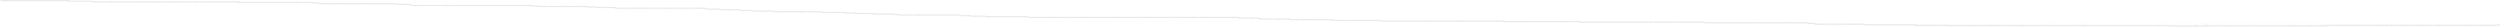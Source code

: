 digraph
{
  vcsn_context = "lat<letterset<char_letters(abc)>, letterset<char_letters(abc)>>, b"
  rankdir = LR
  edge [arrowhead = vee, arrowsize = .6]
  {
    node [shape = point, width = 0]
    I0
    I1
    I2
    I3
    I4
    I5
    I6
    I7
    I8
    I9
    I10
    I11
    I12
    I13
    I14
    I15
    I16
    I17
    I18
    I19
    I20
    I21
    I22
    I23
    I24
    I25
    I26
    I27
    I28
    I29
    F35
    F91
    F139
    F156
    F204
    F212
    F230
    F235
    F240
    F257
    F292
    F308
    F332
    F563
    F580
    F635
    F677
    F689
    F708
    F734
    F795
    F815
    F822
  }
  {
    node [shape = circle, style = rounded, width = 0.5]
    0
    1
    2
    3
    4
    5
    6
    7
    8
    9
    10
    11
    12
    13
    14
    15
    16
    17
    18
    19
    20
    21
    22
    23
    24
    25
    26
    27
    28
    29
    30
    31
    32
    33
    34
    35
    36
    37
    38
    39
    40
    41
    42
    43
    44
    45
    46
    47
    48
    49
    50
    51
    52
    53
    54
    55
    56
    57
    58
    59
    60
    61
    62
    63
    64
    65
    66
    67
    68
    69
    70
    71
    72
    73
    74
    75
    76
    77
    78
    79
    80
    81
    82
    83
    84
    85
    86
    87
    88
    89
    90
    91
    92
    93
    94
    95
    96
    97
    98
    99
    100
    101
    102
    103
    104
    105
    106
    107
    108
    109
    110
    111
    112
    113
    114
    115
    116
    117
    118
    119
    120
    121
    122
    123
    124
    125
    126
    127
    128
    129
    130
    131
    132
    133
    134
    135
    136
    137
    138
    139
    140
    141
    142
    143
    144
    145
    146
    147
    148
    149
    150
    151
    152
    153
    154
    155
    156
    157
    158
    159
    160
    161
    162
    163
    164
    165
    166
    167
    168
    169
    170
    171
    172
    173
    174
    175
    176
    177
    178
    179
    180
    181
    182
    183
    184
    185
    186
    187
    188
    189
    190
    191
    192
    193
    194
    195
    196
    197
    198
    199
    200
    201
    202
    203
    204
    205
    206
    207
    208
    209
    210
    211
    212
    213
    214
    215
    216
    217
    218
    219
    220
    221
    222
    223
    224
    225
    226
    227
    228
    229
    230
    231
    232
    233
    234
    235
    236
    237
    238
    239
    240
    241
    242
    243
    244
    245
    246
    247
    248
    249
    250
    251
    252
    253
    254
    255
    256
    257
    258
    259
    260
    261
    262
    263
    264
    265
    266
    267
    268
    269
    270
    271
    272
    273
    274
    275
    276
    277
    278
    279
    280
    281
    282
    283
    284
    285
    286
    287
    288
    289
    290
    291
    292
    293
    294
    295
    296
    297
    298
    299
    300
    301
    302
    303
    304
    305
    306
    307
    308
    309
    310
    311
    312
    313
    314
    315
    316
    317
    318
    319
    320
    321
    322
    323
    324
    325
    326
    327
    328
    329
    330
    331
    332
    333
    334
    335
    336
    337
    338
    339
    340
    341
    342
    343
    344
    345
    346
    347
    348
    349
    350
    351
    352
    353
    354
    355
    356
    357
    358
    359
    360
    361
    362
    363
    364
    365
    366
    367
    368
    369
    370
    371
    372
    373
    374
    375
    376
    377
    378
    379
    380
    381
    382
    383
    384
    385
    386
    387
    388
    389
    390
    391
    392
    393
    394
    395
    396
    397
    398
    399
    400
    401
    402
    403
    404
    405
    406
    407
    408
    409
    410
    411
    412
    413
    414
    415
    416
    417
    418
    419
    420
    421
    422
    423
    424
    425
    426
    427
    428
    429
    430
    431
    432
    433
    434
    435
    436
    437
    438
    439
    440
    441
    442
    443
    444
    445
    446
    447
    448
    449
    450
    451
    452
    453
    454
    455
    456
    457
    458
    459
    460
    461
    462
    463
    464
    465
    466
    467
    468
    469
    470
    471
    472
    473
    474
    475
    476
    477
    478
    479
    480
    481
    482
    483
    484
    485
    486
    487
    488
    489
    490
    491
    492
    493
    494
    495
    496
    497
    498
    499
    500
    501
    502
    503
    504
    505
    506
    507
    508
    509
    510
    511
    512
    513
    514
    515
    516
    517
    518
    519
    520
    521
    522
    523
    524
    525
    526
    527
    528
    529
    530
    531
    532
    533
    534
    535
    536
    537
    538
    539
    540
    541
    542
    543
    544
    545
    546
    547
    548
    549
    550
    551
    552
    553
    554
    555
    556
    557
    558
    559
    560
    561
    562
    563
    564
    565
    566
    567
    568
    569
    570
    571
    572
    573
    574
    575
    576
    577
    578
    579
    580
    581
    582
    583
    584
    585
    586
    587
    588
    589
    590
    591
    592
    593
    594
    595
    596
    597
    598
    599
    600
    601
    602
    603
    604
    605
    606
    607
    608
    609
    610
    611
    612
    613
    614
    615
    616
    617
    618
    619
    620
    621
    622
    623
    624
    625
    626
    627
    628
    629
    630
    631
    632
    633
    634
    635
    636
    637
    638
    639
    640
    641
    642
    643
    644
    645
    646
    647
    648
    649
    650
    651
    652
    653
    654
    655
    656
    657
    658
    659
    660
    661
    662
    663
    664
    665
    666
    667
    668
    669
    670
    671
    672
    673
    674
    675
    676
    677
    678
    679
    680
    681
    682
    683
    684
    685
    686
    687
    688
    689
    690
    691
    692
    693
    694
    695
    696
    697
    698
    699
    700
    701
    702
    703
    704
    705
    706
    707
    708
    709
    710
    711
    712
    713
    714
    715
    716
    717
    718
    719
    720
    721
    722
    723
    724
    725
    726
    727
    728
    729
    730
    731
    732
    733
    734
    735
    736
    737
    738
    739
    740
    741
    742
    743
    744
    745
    746
    747
    748
    749
    750
    751
    752
    753
    754
    755
    756
    757
    758
    759
    760
    761
    762
    763
    764
    765
    766
    767
    768
    769
    770
    771
    772
    773
    774
    775
    776
    777
    778
    779
    780
    781
    782
    783
    784
    785
    786
    787
    788
    789
    790
    791
    792
    793
    794
    795
    796
    797
    798
    799
    800
    801
    802
    803
    804
    805
    806
    807
    808
    809
    810
    811
    812
    813
    814
    815
    816
    817
    818
    819
    820
    821
    822
    823
    824
    825
    826
    827
    828
    829
    830
    831
    832
    833
    834
    835
    836
    837
    838
    839
    840
    841
    842
    843
    844
    845
    846
    847
    848
    849
    850
    851
    852
    853
    854
    855
    856
    857
    858
    859
    860
    861
    862
    863
    864
    865
    866
    867
    868
    869
    870
    871
    872
    873
    874
    875
    876
    877
    878
    879
    880
    881
    882
    883
    884
    885
    886
    887
    888
    889
    890
    891
    892
    893
    894
    895
    896
    897
    898
    899
    900
    901
    902
    903
    904
    905
    906
    907
    908
    909
    910
    911
    912
    913
    914
    915
    916
    917
    918
    919
    920
    921
    922
    923
    924
    925
    926
    927
    928
    929
    930
    931
    932
    933
    934
    935
    936
    937
    938
    939
    940
    941
    942
    943
    944
    945
    946
    947
    948
    949
    950
    951
    952
    953
    954
    955
    956
    957
    958
    959
    960
    961
    962
    963
    964
    965
    966
    967
    968
    969
    970
    971
    972
    973
    974
    975
    976
    977
    978
    979
    980
    981
    982
    983
    984
    985
    986
    987
    988
    989
    990
    991
    992
    993
    994
    995
    996
    997
    998
    999
  }
  I0 -> 0
  I1 -> 1
  I2 -> 2
  I3 -> 3
  I4 -> 4
  I5 -> 5
  I6 -> 6
  I7 -> 7
  I8 -> 8
  I9 -> 9
  I10 -> 10
  I11 -> 11
  I12 -> 12
  I13 -> 13
  I14 -> 14
  I15 -> 15
  I16 -> 16
  I17 -> 17
  I18 -> 18
  I19 -> 19
  I20 -> 20
  I21 -> 21
  I22 -> 22
  I23 -> 23
  I24 -> 24
  I25 -> 25
  I26 -> 26
  I27 -> 27
  I28 -> 28
  I29 -> 29
  0 -> 587 [label = "b|c"]
  1 -> 237 [label = "a|a"]
  2 -> 312 [label = "c|c"]
  3 -> 315 [label = "a|c"]
  4 -> 91 [label = "a|b"]
  5 -> 999 [label = "c|b"]
  6 -> 688 [label = "a|b"]
  7 -> 896 [label = "c|c"]
  8 -> 132 [label = "c|a"]
  9 -> 475 [label = "b|b"]
  10 -> 468 [label = "b|b"]
  11 -> 568 [label = "c|a"]
  12 -> 438 [label = "a|a"]
  13 -> 805 [label = "b|a"]
  14 -> 797 [label = "a|c"]
  15 -> 10 [label = "a|b"]
  16 -> 493 [label = "a|c"]
  17 -> 58 [label = "c|b"]
  18 -> 177 [label = "c|c"]
  19 -> 756 [label = "c|c"]
  20 -> 263 [label = "b|b"]
  21 -> 241 [label = "a|c"]
  22 -> 891 [label = "c|c"]
  23 -> 766 [label = "b|c"]
  24 -> 930 [label = "c|c"]
  25 -> 268 [label = "b|b"]
  26 -> 772 [label = "c|c"]
  27 -> 871 [label = "b|b"]
  28 -> 162 [label = "c|c"]
  29 -> 337 [label = "a|b"]
  30 -> 321 [label = "a|b"]
  31 -> 41 [label = "a|a"]
  32 -> 387 [label = "b|a"]
  33 -> 961 [label = "c|b"]
  34 -> 848 [label = "c|c"]
  35 -> F35
  35 -> 90 [label = "a|c"]
  36 -> 654 [label = "a|b"]
  37 -> 649 [label = "b|a"]
  38 -> 421 [label = "c|c"]
  39 -> 570 [label = "a|a"]
  40 -> 920 [label = "b|c"]
  41 -> 25 [label = "a|a"]
  42 -> 343 [label = "b|c"]
  43 -> 517 [label = "a|c"]
  44 -> 247 [label = "b|b"]
  45 -> 758 [label = "b|b"]
  46 -> 391 [label = "a|a"]
  47 -> 883 [label = "a|c"]
  48 -> 244 [label = "a|b"]
  49 -> 314 [label = "b|b"]
  50 -> 499 [label = "a|a"]
  51 -> 428 [label = "a|a"]
  52 -> 168 [label = "b|b"]
  53 -> 857 [label = "a|b"]
  54 -> 53 [label = "c|a"]
  55 -> 626 [label = "b|b"]
  56 -> 618 [label = "b|a"]
  57 -> 678 [label = "b|c"]
  58 -> 882 [label = "a|b"]
  59 -> 630 [label = "b|c"]
  60 -> 808 [label = "b|b"]
  61 -> 415 [label = "c|c"]
  62 -> 395 [label = "b|a"]
  63 -> 621 [label = "c|a"]
  64 -> 356 [label = "a|b"]
  65 -> 894 [label = "a|c"]
  66 -> 93 [label = "b|a"]
  67 -> 720 [label = "c|a"]
  68 -> 120 [label = "a|b"]
  69 -> 588 [label = "c|c"]
  70 -> 15 [label = "a|a"]
  71 -> 167 [label = "c|a"]
  72 -> 662 [label = "c|c"]
  73 -> 271 [label = "a|b"]
  74 -> 157 [label = "a|a"]
  75 -> 452 [label = "a|c"]
  76 -> 294 [label = "c|a"]
  77 -> 333 [label = "c|c"]
  78 -> 412 [label = "b|c"]
  79 -> 125 [label = "b|a"]
  80 -> 306 [label = "b|b"]
  81 -> 535 [label = "c|b"]
  82 -> 183 [label = "c|b"]
  83 -> 575 [label = "c|a"]
  84 -> 918 [label = "a|a"]
  85 -> 375 [label = "a|b"]
  86 -> 561 [label = "b|b"]
  87 -> 296 [label = "a|a"]
  88 -> 704 [label = "c|b"]
  89 -> 596 [label = "b|b"]
  90 -> 86 [label = "a|c"]
  91 -> F91
  91 -> 171 [label = "c|c"]
  92 -> 583 [label = "b|a"]
  93 -> 737 [label = "a|a"]
  94 -> 292 [label = "b|b"]
  95 -> 471 [label = "c|b"]
  96 -> 522 [label = "b|b"]
  97 -> 914 [label = "a|b"]
  98 -> 628 [label = "c|b"]
  99 -> 595 [label = "a|c"]
  100 -> 220 [label = "b|c"]
  101 -> 602 [label = "b|b"]
  102 -> 322 [label = "c|c"]
  103 -> 598 [label = "a|a"]
  104 -> 676 [label = "a|a"]
  105 -> 76 [label = "b|c"]
  106 -> 807 [label = "b|a"]
  107 -> 924 [label = "b|b"]
  108 -> 45 [label = "a|a"]
  109 -> 106 [label = "b|a"]
  110 -> 9 [label = "a|a"]
  111 -> 898 [label = "c|a"]
  112 -> 498 [label = "c|b"]
  113 -> 526 [label = "a|b"]
  114 -> 505 [label = "c|a"]
  115 -> 385 [label = "c|b"]
  116 -> 683 [label = "b|b"]
  117 -> 970 [label = "a|c"]
  118 -> 30 [label = "c|a"]
  119 -> 718 [label = "b|b"]
  120 -> 929 [label = "b|c"]
  121 -> 734 [label = "b|b"]
  122 -> 536 [label = "a|c"]
  123 -> 828 [label = "c|c"]
  124 -> 54 [label = "b|c"]
  125 -> 381 [label = "c|b"]
  126 -> 876 [label = "c|c"]
  127 -> 275 [label = "a|c"]
  128 -> 729 [label = "c|b"]
  129 -> 286 [label = "c|b"]
  130 -> 398 [label = "b|b"]
  131 -> 108 [label = "c|b"]
  132 -> 666 [label = "b|c"]
  133 -> 429 [label = "b|b"]
  134 -> 14 [label = "a|b"]
  135 -> 131 [label = "b|c"]
  136 -> 540 [label = "b|b"]
  137 -> 445 [label = "c|a"]
  138 -> 51 [label = "b|b"]
  139 -> F139
  139 -> 893 [label = "a|a"]
  140 -> 939 [label = "b|b"]
  141 -> 974 [label = "c|b"]
  142 -> 68 [label = "b|a"]
  143 -> 907 [label = "c|c"]
  144 -> 732 [label = "c|c"]
  145 -> 627 [label = "a|a"]
  146 -> 308 [label = "b|a"]
  147 -> 426 [label = "c|c"]
  148 -> 664 [label = "c|b"]
  149 -> 97 [label = "b|b"]
  150 -> 708 [label = "a|a"]
  151 -> 890 [label = "b|c"]
  152 -> 739 [label = "a|a"]
  153 -> 273 [label = "c|a"]
  154 -> 203 [label = "a|a"]
  155 -> 950 [label = "a|a"]
  156 -> F156
  156 -> 85 [label = "a|b"]
  157 -> 989 [label = "c|c"]
  158 -> 354 [label = "b|a"]
  159 -> 886 [label = "a|c"]
  160 -> 938 [label = "a|c"]
  161 -> 7 [label = "a|a"]
  162 -> 225 [label = "b|b"]
  163 -> 219 [label = "a|b"]
  164 -> 937 [label = "b|a"]
  165 -> 875 [label = "b|a"]
  166 -> 341 [label = "b|a"]
  167 -> 301 [label = "c|b"]
  168 -> 297 [label = "b|c"]
  169 -> 660 [label = "b|a"]
  170 -> 82 [label = "a|c"]
  171 -> 614 [label = "b|c"]
  172 -> 942 [label = "b|c"]
  173 -> 747 [label = "b|a"]
  174 -> 136 [label = "c|b"]
  175 -> 81 [label = "b|c"]
  176 -> 771 [label = "a|b"]
  177 -> 255 [label = "b|c"]
  178 -> 211 [label = "b|b"]
  179 -> 218 [label = "a|c"]
  180 -> 987 [label = "a|c"]
  181 -> 877 [label = "a|c"]
  182 -> 926 [label = "c|c"]
  183 -> 417 [label = "b|a"]
  184 -> 671 [label = "a|b"]
  185 -> 814 [label = "c|c"]
  186 -> 209 [label = "c|b"]
  187 -> 320 [label = "c|a"]
  188 -> 767 [label = "b|a"]
  189 -> 960 [label = "c|c"]
  190 -> 16 [label = "a|b"]
  191 -> 741 [label = "b|b"]
  192 -> 407 [label = "b|c"]
  193 -> 334 [label = "b|a"]
  194 -> 719 [label = "b|b"]
  195 -> 288 [label = "a|a"]
  196 -> 21 [label = "a|c"]
  197 -> 49 [label = "b|c"]
  198 -> 259 [label = "b|b"]
  199 -> 557 [label = "c|a"]
  200 -> 204 [label = "a|b"]
  201 -> 289 [label = "a|a"]
  202 -> 727 [label = "b|c"]
  203 -> 22 [label = "b|c"]
  204 -> F204
  204 -> 158 [label = "c|b"]
  205 -> 943 [label = "c|a"]
  206 -> 277 [label = "c|b"]
  207 -> 635 [label = "a|c"]
  208 -> 446 [label = "b|b"]
  209 -> 822 [label = "b|a"]
  210 -> 435 [label = "a|a"]
  211 -> 769 [label = "a|b"]
  212 -> F212
  212 -> 400 [label = "a|c"]
  213 -> 560 [label = "c|a"]
  214 -> 593 [label = "a|b"]
  215 -> 945 [label = "b|a"]
  216 -> 256 [label = "a|b"]
  217 -> 264 [label = "c|a"]
  218 -> 346 [label = "a|a"]
  219 -> 868 [label = "c|c"]
  220 -> 260 [label = "a|a"]
  221 -> 878 [label = "a|c"]
  222 -> 126 [label = "c|c"]
  223 -> 40 [label = "a|b"]
  224 -> 511 [label = "b|c"]
  225 -> 852 [label = "b|c"]
  226 -> 148 [label = "c|c"]
  227 -> 442 [label = "b|b"]
  228 -> 5 [label = "c|c"]
  229 -> 509 [label = "c|a"]
  230 -> F230
  230 -> 3 [label = "b|b"]
  231 -> 84 [label = "c|a"]
  232 -> 230 [label = "a|b"]
  233 -> 901 [label = "c|a"]
  234 -> 102 [label = "a|c"]
  235 -> F235
  235 -> 571 [label = "b|b"]
  236 -> 494 [label = "c|c"]
  237 -> 242 [label = "b|c"]
  238 -> 679 [label = "c|c"]
  239 -> 885 [label = "b|c"]
  240 -> F240
  240 -> 489 [label = "c|a"]
  241 -> 60 [label = "a|b"]
  242 -> 997 [label = "c|a"]
  243 -> 728 [label = "b|a"]
  244 -> 332 [label = "c|c"]
  245 -> 869 [label = "c|c"]
  246 -> 726 [label = "c|b"]
  247 -> 959 [label = "c|b"]
  248 -> 189 [label = "c|c"]
  249 -> 501 [label = "b|c"]
  250 -> 328 [label = "b|a"]
  251 -> 858 [label = "c|b"]
  252 -> 344 [label = "c|b"]
  253 -> 456 [label = "b|b"]
  254 -> 796 [label = "c|c"]
  255 -> 432 [label = "c|c"]
  256 -> 887 [label = "a|b"]
  257 -> F257
  257 -> 326 [label = "b|b"]
  258 -> 300 [label = "b|a"]
  259 -> 616 [label = "c|b"]
  260 -> 327 [label = "b|a"]
  261 -> 119 [label = "b|a"]
  262 -> 693 [label = "a|c"]
  263 -> 482 [label = "a|c"]
  264 -> 668 [label = "a|b"]
  265 -> 284 [label = "a|b"]
  266 -> 738 [label = "c|a"]
  267 -> 472 [label = "b|b"]
  268 -> 993 [label = "c|a"]
  269 -> 703 [label = "a|b"]
  270 -> 956 [label = "b|a"]
  271 -> 985 [label = "c|a"]
  272 -> 283 [label = "a|b"]
  273 -> 149 [label = "a|a"]
  274 -> 42 [label = "a|c"]
  275 -> 233 [label = "c|a"]
  276 -> 487 [label = "c|c"]
  277 -> 72 [label = "b|c"]
  278 -> 240 [label = "c|c"]
  279 -> 207 [label = "a|a"]
  280 -> 65 [label = "b|a"]
  281 -> 357 [label = "b|b"]
  282 -> 464 [label = "a|a"]
  283 -> 682 [label = "c|a"]
  284 -> 842 [label = "c|c"]
  285 -> 735 [label = "c|a"]
  286 -> 783 [label = "b|a"]
  287 -> 958 [label = "a|a"]
  288 -> 692 [label = "a|c"]
  289 -> 374 [label = "a|c"]
  290 -> 749 [label = "a|b"]
  291 -> 862 [label = "a|a"]
  292 -> F292
  292 -> 419 [label = "a|b"]
  293 -> 23 [label = "a|b"]
  294 -> 617 [label = "a|b"]
  295 -> 311 [label = "b|c"]
  296 -> 484 [label = "b|a"]
  297 -> 669 [label = "c|a"]
  298 -> 953 [label = "a|c"]
  299 -> 815 [label = "b|c"]
  300 -> 161 [label = "c|a"]
  301 -> 418 [label = "c|a"]
  302 -> 363 [label = "a|a"]
  303 -> 518 [label = "a|c"]
  304 -> 823 [label = "b|a"]
  305 -> 455 [label = "a|c"]
  306 -> 831 [label = "c|a"]
  307 -> 169 [label = "b|a"]
  308 -> F308
  308 -> 512 [label = "b|c"]
  309 -> 955 [label = "c|a"]
  310 -> 750 [label = "c|b"]
  311 -> 378 [label = "a|b"]
  312 -> 285 [label = "c|a"]
  313 -> 461 [label = "a|a"]
  314 -> 191 [label = "b|c"]
  315 -> 182 [label = "b|a"]
  316 -> 615 [label = "b|a"]
  317 -> 952 [label = "c|b"]
  318 -> 105 [label = "b|a"]
  319 -> 66 [label = "b|c"]
  320 -> 538 [label = "c|c"]
  321 -> 743 [label = "b|c"]
  322 -> 988 [label = "b|b"]
  323 -> 581 [label = "c|a"]
  324 -> 837 [label = "b|b"]
  325 -> 966 [label = "c|b"]
  326 -> 865 [label = "b|a"]
  327 -> 809 [label = "c|a"]
  328 -> 508 [label = "b|b"]
  329 -> 479 [label = "c|c"]
  330 -> 392 [label = "a|b"]
  331 -> 603 [label = "c|a"]
  332 -> F332
  332 -> 510 [label = "b|c"]
  333 -> 48 [label = "a|a"]
  334 -> 179 [label = "b|a"]
  335 -> 779 [label = "a|c"]
  336 -> 879 [label = "b|c"]
  337 -> 450 [label = "b|b"]
  338 -> 753 [label = "b|b"]
  339 -> 904 [label = "c|c"]
  340 -> 121 [label = "a|b"]
  341 -> 663 [label = "a|a"]
  342 -> 553 [label = "a|a"]
  343 -> 348 [label = "a|b"]
  344 -> 36 [label = "c|a"]
  345 -> 681 [label = "b|b"]
  346 -> 775 [label = "a|c"]
  347 -> 586 [label = "a|c"]
  348 -> 801 [label = "a|b"]
  349 -> 386 [label = "a|a"]
  350 -> 786 [label = "a|c"]
  351 -> 281 [label = "b|b"]
  352 -> 684 [label = "c|a"]
  353 -> 497 [label = "c|b"]
  354 -> 723 [label = "a|b"]
  355 -> 95 [label = "c|c"]
  356 -> 672 [label = "b|c"]
  357 -> 798 [label = "a|c"]
  358 -> 98 [label = "a|a"]
  359 -> 838 [label = "a|c"]
  360 -> 243 [label = "c|a"]
  361 -> 359 [label = "b|a"]
  362 -> 816 [label = "c|a"]
  363 -> 698 [label = "b|c"]
  364 -> 594 [label = "a|b"]
  365 -> 335 [label = "a|b"]
  366 -> 577 [label = "a|a"]
  367 -> 236 [label = "c|b"]
  368 -> 624 [label = "b|a"]
  369 -> 481 [label = "b|b"]
  370 -> 205 [label = "b|b"]
  371 -> 193 [label = "a|c"]
  372 -> 112 [label = "a|b"]
  373 -> 138 [label = "b|b"]
  374 -> 139 [label = "c|b"]
  375 -> 299 [label = "b|a"]
  376 -> 393 [label = "a|b"]
  377 -> 409 [label = "c|c"]
  378 -> 579 [label = "c|c"]
  379 -> 601 [label = "a|a"]
  380 -> 846 [label = "c|b"]
  381 -> 984 [label = "a|c"]
  382 -> 490 [label = "c|b"]
  383 -> 184 [label = "c|c"]
  384 -> 790 [label = "b|a"]
  385 -> 266 [label = "b|b"]
  386 -> 96 [label = "b|a"]
  387 -> 673 [label = "a|a"]
  388 -> 430 [label = "b|a"]
  389 -> 804 [label = "a|b"]
  390 -> 118 [label = "a|a"]
  391 -> 899 [label = "c|c"]
  392 -> 248 [label = "b|b"]
  393 -> 659 [label = "b|b"]
  394 -> 591 [label = "c|b"]
  395 -> 350 [label = "c|b"]
  396 -> 648 [label = "b|b"]
  397 -> 434 [label = "a|a"]
  398 -> 717 [label = "b|c"]
  399 -> 147 [label = "b|c"]
  400 -> 13 [label = "c|b"]
  401 -> 79 [label = "b|a"]
  402 -> 873 [label = "b|b"]
  403 -> 946 [label = "a|b"]
  404 -> 470 [label = "a|b"]
  405 -> 519 [label = "b|a"]
  406 -> 532 [label = "c|a"]
  407 -> 304 [label = "c|c"]
  408 -> 566 [label = "a|b"]
  409 -> 932 [label = "a|a"]
  410 -> 527 [label = "b|b"]
  411 -> 223 [label = "a|a"]
  412 -> 776 [label = "a|c"]
  413 -> 453 [label = "a|b"]
  414 -> 28 [label = "b|b"]
  415 -> 513 [label = "b|a"]
  416 -> 367 [label = "c|b"]
  417 -> 826 [label = "c|b"]
  418 -> 657 [label = "b|a"]
  419 -> 954 [label = "a|a"]
  420 -> 572 [label = "b|b"]
  421 -> 188 [label = "c|b"]
  422 -> 155 [label = "c|c"]
  423 -> 670 [label = "c|c"]
  424 -> 94 [label = "a|c"]
  425 -> 467 [label = "b|a"]
  426 -> 639 [label = "c|b"]
  427 -> 317 [label = "c|a"]
  428 -> 975 [label = "a|c"]
  429 -> 781 [label = "b|a"]
  430 -> 19 [label = "a|c"]
  431 -> 774 [label = "a|b"]
  432 -> 674 [label = "b|c"]
  433 -> 404 [label = "a|b"]
  434 -> 528 [label = "c|a"]
  435 -> 917 [label = "a|a"]
  436 -> 366 [label = "c|a"]
  437 -> 889 [label = "a|c"]
  438 -> 722 [label = "a|a"]
  439 -> 55 [label = "a|b"]
  440 -> 543 [label = "b|c"]
  441 -> 864 [label = "b|c"]
  442 -> 424 [label = "b|a"]
  443 -> 360 [label = "a|a"]
  444 -> 488 [label = "c|c"]
  445 -> 982 [label = "c|c"]
  446 -> 652 [label = "a|c"]
  447 -> 620 [label = "b|a"]
  448 -> 181 [label = "a|c"]
  449 -> 107 [label = "c|c"]
  450 -> 632 [label = "a|c"]
  451 -> 576 [label = "b|a"]
  452 -> 329 [label = "b|b"]
  453 -> 73 [label = "a|b"]
  454 -> 707 [label = "b|b"]
  455 -> 978 [label = "b|a"]
  456 -> 552 [label = "a|a"]
  457 -> 957 [label = "c|b"]
  458 -> 802 [label = "a|b"]
  459 -> 253 [label = "b|c"]
  460 -> 316 [label = "c|a"]
  461 -> 261 [label = "b|a"]
  462 -> 152 [label = "a|b"]
  463 -> 642 [label = "b|c"]
  464 -> 492 [label = "c|c"]
  465 -> 906 [label = "a|c"]
  466 -> 325 [label = "c|a"]
  467 -> 761 [label = "c|a"]
  468 -> 556 [label = "c|c"]
  469 -> 27 [label = "a|b"]
  470 -> 534 [label = "c|c"]
  471 -> 880 [label = "a|a"]
  472 -> 185 [label = "c|b"]
  473 -> 644 [label = "c|a"]
  474 -> 794 [label = "a|c"]
  475 -> 832 [label = "b|b"]
  476 -> 122 [label = "a|b"]
  477 -> 70 [label = "b|a"]
  478 -> 613 [label = "a|b"]
  479 -> 712 [label = "a|a"]
  480 -> 347 [label = "a|b"]
  481 -> 609 [label = "a|c"]
  482 -> 276 [label = "a|c"]
  483 -> 755 [label = "b|c"]
  484 -> 770 [label = "c|c"]
  485 -> 742 [label = "a|b"]
  486 -> 845 [label = "a|b"]
  487 -> 11 [label = "c|c"]
  488 -> 370 [label = "b|a"]
  489 -> 948 [label = "a|b"]
  490 -> 427 [label = "a|c"]
  491 -> 143 [label = "c|a"]
  492 -> 150 [label = "a|c"]
  493 -> 996 [label = "c|b"]
  494 -> 444 [label = "a|b"]
  495 -> 443 [label = "b|c"]
  496 -> 582 [label = "a|b"]
  497 -> 788 [label = "b|b"]
  498 -> 835 [label = "c|b"]
  499 -> 843 [label = "a|b"]
  500 -> 338 [label = "b|b"]
  501 -> 810 [label = "c|c"]
  502 -> 965 [label = "c|c"]
  503 -> 687 [label = "a|b"]
  504 -> 282 [label = "a|b"]
  505 -> 339 [label = "b|b"]
  506 -> 180 [label = "b|b"]
  507 -> 12 [label = "a|c"]
  508 -> 397 [label = "a|b"]
  509 -> 441 [label = "a|b"]
  510 -> 146 [label = "a|b"]
  511 -> 137 [label = "c|b"]
  512 -> 89 [label = "c|a"]
  513 -> 371 [label = "b|a"]
  514 -> 622 [label = "b|c"]
  515 -> 908 [label = "a|c"]
  516 -> 599 [label = "c|b"]
  517 -> 457 [label = "b|c"]
  518 -> 677 [label = "c|b"]
  519 -> 833 [label = "b|b"]
  520 -> 912 [label = "c|c"]
  521 -> 562 [label = "a|b"]
  522 -> 56 [label = "b|c"]
  523 -> 340 [label = "a|a"]
  524 -> 751 [label = "b|a"]
  525 -> 160 [label = "c|c"]
  526 -> 925 [label = "b|a"]
  527 -> 995 [label = "c|a"]
  528 -> 623 [label = "a|b"]
  529 -> 641 [label = "c|c"]
  530 -> 163 [label = "b|b"]
  531 -> 922 [label = "b|b"]
  532 -> 795 [label = "a|a"]
  533 -> 403 [label = "a|a"]
  534 -> 604 [label = "a|c"]
  535 -> 928 [label = "b|a"]
  536 -> 656 [label = "a|b"]
  537 -> 705 [label = "b|a"]
  538 -> 964 [label = "c|c"]
  539 -> 462 [label = "a|a"]
  540 -> 439 [label = "c|b"]
  541 -> 192 [label = "c|b"]
  542 -> 506 [label = "b|a"]
  543 -> 394 [label = "b|a"]
  544 -> 902 [label = "a|b"]
  545 -> 307 [label = "a|a"]
  546 -> 330 [label = "b|a"]
  547 -> 695 [label = "c|c"]
  548 -> 436 [label = "b|a"]
  549 -> 856 [label = "b|b"]
  550 -> 413 [label = "a|a"]
  551 -> 270 [label = "b|c"]
  552 -> 763 [label = "c|a"]
  553 -> 215 [label = "c|a"]
  554 -> 238 [label = "c|a"]
  555 -> 295 [label = "b|b"]
  556 -> 491 [label = "c|b"]
  557 -> 793 [label = "b|b"]
  558 -> 411 [label = "a|a"]
  559 -> 396 [label = "b|a"]
  560 -> 791 [label = "a|b"]
  561 -> 69 [label = "b|a"]
  562 -> 303 [label = "a|b"]
  563 -> F563
  563 -> 541 [label = "c|c"]
  564 -> 524 [label = "a|b"]
  565 -> 246 [label = "b|a"]
  566 -> 200 [label = "a|c"]
  567 -> 35 [label = "c|c"]
  568 -> 174 [label = "c|c"]
  569 -> 653 [label = "a|c"]
  570 -> 345 [label = "a|c"]
  571 -> 563 [label = "a|c"]
  572 -> 145 [label = "b|c"]
  573 -> 38 [label = "a|b"]
  574 -> 369 [label = "a|b"]
  575 -> 324 [label = "a|a"]
  576 -> 221 [label = "b|b"]
  577 -> 913 [label = "b|c"]
  578 -> 507 [label = "a|c"]
  579 -> 820 [label = "a|b"]
  580 -> F580
  580 -> 962 [label = "b|c"]
  581 -> 503 [label = "b|c"]
  582 -> 686 [label = "c|c"]
  583 -> 713 [label = "c|a"]
  584 -> 700 [label = "b|a"]
  585 -> 254 [label = "a|c"]
  586 -> 573 [label = "a|b"]
  587 -> 555 [label = "a|b"]
  588 -> 31 [label = "b|b"]
  589 -> 402 [label = "b|c"]
  590 -> 521 [label = "b|a"]
  591 -> 998 [label = "a|a"]
  592 -> 213 [label = "a|c"]
  593 -> 267 [label = "b|c"]
  594 -> 44 [label = "b|a"]
  595 -> 725 [label = "a|a"]
  596 -> 529 [label = "b|a"]
  597 -> 866 [label = "c|a"]
  598 -> 75 [label = "a|c"]
  599 -> 115 [label = "c|c"]
  600 -> 187 [label = "b|b"]
  601 -> 619 [label = "b|a"]
  602 -> 425 [label = "c|a"]
  603 -> 849 [label = "a|a"]
  604 -> 711 [label = "c|b"]
  605 -> 991 [label = "b|b"]
  606 -> 539 [label = "c|a"]
  607 -> 559 [label = "b|b"]
  608 -> 944 [label = "c|c"]
  609 -> 202 [label = "a|a"]
  610 -> 699 [label = "a|c"]
  611 -> 29 [label = "a|a"]
  612 -> 731 [label = "b|c"]
  613 -> 376 [label = "b|b"]
  614 -> 590 [label = "b|c"]
  615 -> 61 [label = "a|b"]
  616 -> 257 [label = "c|c"]
  617 -> 216 [label = "c|a"]
  618 -> 785 [label = "a|b"]
  619 -> 431 [label = "a|a"]
  620 -> 113 [label = "c|b"]
  621 -> 625 [label = "c|a"]
  622 -> 799 [label = "b|b"]
  623 -> 977 [label = "a|c"]
  624 -> 949 [label = "a|a"]
  625 -> 172 [label = "c|b"]
  626 -> 228 [label = "b|c"]
  627 -> 67 [label = "a|b"]
  628 -> 372 [label = "c|a"]
  629 -> 768 [label = "b|b"]
  630 -> 840 [label = "b|a"]
  631 -> 114 [label = "a|c"]
  632 -> 373 [label = "c|a"]
  633 -> 546 [label = "c|b"]
  634 -> 715 [label = "b|c"]
  635 -> F635
  635 -> 667 [label = "b|b"]
  636 -> 525 [label = "b|c"]
  637 -> 706 [label = "a|a"]
  638 -> 349 [label = "c|c"]
  639 -> 900 [label = "a|b"]
  640 -> 744 [label = "c|c"]
  641 -> 368 [label = "b|b"]
  642 -> 611 [label = "c|a"]
  643 -> 265 [label = "c|a"]
  644 -> 305 [label = "a|c"]
  645 -> 355 [label = "b|c"]
  646 -> 990 [label = "c|a"]
  647 -> 34 [label = "b|a"]
  648 -> 874 [label = "a|b"]
  649 -> 516 [label = "b|a"]
  650 -> 637 [label = "c|a"]
  651 -> 709 [label = "b|c"]
  652 -> 302 [label = "a|c"]
  653 -> 469 [label = "c|a"]
  654 -> 477 [label = "c|c"]
  655 -> 980 [label = "b|b"]
  656 -> 197 [label = "c|b"]
  657 -> 605 [label = "c|a"]
  658 -> 927 [label = "c|a"]
  659 -> 724 [label = "a|b"]
  660 -> 592 [label = "b|c"]
  661 -> 198 [label = "c|b"]
  662 -> 6 [label = "c|c"]
  663 -> 787 [label = "a|c"]
  664 -> 631 [label = "c|b"]
  665 -> 117 [label = "c|c"]
  666 -> 123 [label = "a|b"]
  667 -> 59 [label = "a|c"]
  668 -> 931 [label = "a|a"]
  669 -> 909 [label = "c|a"]
  670 -> 597 [label = "a|c"]
  671 -> 164 [label = "c|b"]
  672 -> 854 [label = "c|a"]
  673 -> 291 [label = "c|b"]
  674 -> 911 [label = "c|b"]
  675 -> 474 [label = "c|c"]
  676 -> 992 [label = "b|c"]
  677 -> F677
  677 -> 408 [label = "a|c"]
  678 -> 844 [label = "a|c"]
  679 -> 811 [label = "a|b"]
  680 -> 232 [label = "a|b"]
  681 -> 4 [label = "c|b"]
  682 -> 199 [label = "c|a"]
  683 -> 765 [label = "c|c"]
  684 -> 863 [label = "b|c"]
  685 -> 818 [label = "c|a"]
  686 -> 124 [label = "b|c"]
  687 -> 504 [label = "a|c"]
  688 -> 947 [label = "a|b"]
  689 -> F689
  689 -> 447 [label = "a|c"]
  690 -> 665 [label = "b|a"]
  691 -> 640 [label = "c|b"]
  692 -> 24 [label = "b|b"]
  693 -> 26 [label = "b|c"]
  694 -> 647 [label = "b|a"]
  695 -> 111 [label = "c|a"]
  696 -> 531 [label = "c|c"]
  697 -> 759 [label = "a|c"]
  698 -> 331 [label = "b|a"]
  699 -> 250 [label = "b|b"]
  700 -> 736 [label = "b|b"]
  701 -> 128 [label = "a|b"]
  702 -> 227 [label = "a|c"]
  703 -> 740 [label = "b|c"]
  704 -> 454 [label = "a|a"]
  705 -> 655 [label = "c|a"]
  706 -> 196 [label = "b|a"]
  707 -> 564 [label = "c|b"]
  708 -> F708
  708 -> 449 [label = "a|a"]
  709 -> 762 [label = "a|c"]
  710 -> 460 [label = "c|b"]
  711 -> 606 [label = "a|a"]
  712 -> 71 [label = "c|b"]
  713 -> 905 [label = "a|a"]
  714 -> 646 [label = "b|c"]
  715 -> 580 [label = "c|b"]
  716 -> 210 [label = "c|b"]
  717 -> 710 [label = "c|c"]
  718 -> 764 [label = "a|b"]
  719 -> 103 [label = "c|c"]
  720 -> 819 [label = "c|c"]
  721 -> 309 [label = "c|a"]
  722 -> 834 [label = "c|c"]
  723 -> 43 [label = "a|b"]
  724 -> 836 [label = "b|b"]
  725 -> 269 [label = "a|c"]
  726 -> 554 [label = "a|b"]
  727 -> 133 [label = "a|b"]
  728 -> 262 [label = "a|c"]
  729 -> 983 [label = "b|b"]
  730 -> 651 [label = "b|c"]
  731 -> 752 [label = "a|c"]
  732 -> 861 [label = "a|a"]
  733 -> 293 [label = "a|a"]
  734 -> F734
  734 -> 691 [label = "c|a"]
  735 -> 973 [label = "b|b"]
  736 -> 92 [label = "b|a"]
  737 -> 480 [label = "a|b"]
  738 -> 760 [label = "b|a"]
  739 -> 514 [label = "b|c"]
  740 -> 399 [label = "c|b"]
  741 -> 50 [label = "a|a"]
  742 -> 33 [label = "a|b"]
  743 -> 951 [label = "a|c"]
  744 -> 689 [label = "c|c"]
  745 -> 77 [label = "a|a"]
  746 -> 159 [label = "c|b"]
  747 -> 222 [label = "b|c"]
  748 -> 287 [label = "b|a"]
  749 -> 101 [label = "c|c"]
  750 -> 903 [label = "c|a"]
  751 -> 994 [label = "c|c"]
  752 -> 919 [label = "c|c"]
  753 -> 231 [label = "a|c"]
  754 -> 401 [label = "a|a"]
  755 -> 860 [label = "a|a"]
  756 -> 390 [label = "b|c"]
  757 -> 362 [label = "a|b"]
  758 -> 83 [label = "c|c"]
  759 -> 941 [label = "a|c"]
  760 -> 323 [label = "b|b"]
  761 -> 870 [label = "b|a"]
  762 -> 235 [label = "b|b"]
  763 -> 495 [label = "c|c"]
  764 -> 545 [label = "b|a"]
  765 -> 406 [label = "c|a"]
  766 -> 437 [label = "a|a"]
  767 -> 981 [label = "a|b"]
  768 -> 239 [label = "c|a"]
  769 -> 201 [label = "b|c"]
  770 -> 290 [label = "c|b"]
  771 -> 884 [label = "a|b"]
  772 -> 358 [label = "a|c"]
  773 -> 694 [label = "c|a"]
  774 -> 757 [label = "c|b"]
  775 -> 353 [label = "b|a"]
  776 -> 872 [label = "c|a"]
  777 -> 643 [label = "c|c"]
  778 -> 258 [label = "b|b"]
  779 -> 537 [label = "c|b"]
  780 -> 78 [label = "b|b"]
  781 -> 934 [label = "b|a"]
  782 -> 730 [label = "a|b"]
  783 -> 478 [label = "c|b"]
  784 -> 135 [label = "a|c"]
  785 -> 569 [label = "c|a"]
  786 -> 544 [label = "b|c"]
  787 -> 634 [label = "c|b"]
  788 -> 279 [label = "a|a"]
  789 -> 144 [label = "b|c"]
  790 -> 32 [label = "b|c"]
  791 -> 812 [label = "b|a"]
  792 -> 465 [label = "a|b"]
  793 -> 342 [label = "b|c"]
  794 -> 881 [label = "a|a"]
  795 -> F795
  795 -> 463 [label = "b|a"]
  796 -> 636 [label = "b|c"]
  797 -> 567 [label = "c|c"]
  798 -> 423 [label = "c|a"]
  799 -> 364 [label = "b|c"]
  800 -> 272 [label = "b|b"]
  801 -> 721 [label = "a|a"]
  802 -> 212 [label = "a|a"]
  803 -> 547 [label = "a|b"]
  804 -> 140 [label = "c|a"]
  805 -> 851 [label = "b|c"]
  806 -> 548 [label = "a|c"]
  807 -> 976 [label = "b|a"]
  808 -> 841 [label = "b|c"]
  809 -> 46 [label = "c|b"]
  810 -> 64 [label = "b|b"]
  811 -> 935 [label = "a|c"]
  812 -> 217 [label = "a|c"]
  813 -> 773 [label = "a|c"]
  814 -> 20 [label = "c|a"]
  815 -> F815
  815 -> 830 [label = "c|c"]
  816 -> 589 [label = "a|a"]
  817 -> 574 [label = "c|a"]
  818 -> 383 [label = "c|c"]
  819 -> 800 [label = "b|b"]
  820 -> 37 [label = "a|c"]
  821 -> 754 [label = "b|b"]
  822 -> F822
  822 -> 384 [label = "b|a"]
  823 -> 234 [label = "a|a"]
  824 -> 675 [label = "a|a"]
  825 -> 127 [label = "c|b"]
  826 -> 226 [label = "c|c"]
  827 -> 502 [label = "c|b"]
  828 -> 459 [label = "a|b"]
  829 -> 855 [label = "a|a"]
  830 -> 558 [label = "c|b"]
  831 -> 361 [label = "b|a"]
  832 -> 551 [label = "c|c"]
  833 -> 194 [label = "c|b"]
  834 -> 940 [label = "a|a"]
  835 -> 792 [label = "b|c"]
  836 -> 608 [label = "a|a"]
  837 -> 979 [label = "a|a"]
  838 -> 466 [label = "b|b"]
  839 -> 777 [label = "b|c"]
  840 -> 685 [label = "b|a"]
  841 -> 565 [label = "c|b"]
  842 -> 87 [label = "a|b"]
  843 -> 62 [label = "c|c"]
  844 -> 895 [label = "a|c"]
  845 -> 610 [label = "a|c"]
  846 -> 47 [label = "c|c"]
  847 -> 910 [label = "b|c"]
  848 -> 986 [label = "b|b"]
  849 -> 585 [label = "c|b"]
  850 -> 88 [label = "c|b"]
  851 -> 382 [label = "b|a"]
  852 -> 336 [label = "b|b"]
  853 -> 600 [label = "a|a"]
  854 -> 130 [label = "a|a"]
  855 -> 612 [label = "a|b"]
  856 -> 313 [label = "c|b"]
  857 -> 476 [label = "b|a"]
  858 -> 186 [label = "b|a"]
  859 -> 2 [label = "b|c"]
  860 -> 473 [label = "c|b"]
  861 -> 696 [label = "a|a"]
  862 -> 80 [label = "a|a"]
  863 -> 784 [label = "c|b"]
  864 -> 109 [label = "b|c"]
  865 -> 458 [label = "b|c"]
  866 -> 274 [label = "b|a"]
  867 -> 151 [label = "a|a"]
  868 -> 156 [label = "c|b"]
  869 -> 486 [label = "b|a"]
  870 -> 650 [label = "a|b"]
  871 -> 252 [label = "a|c"]
  872 -> 496 [label = "b|b"]
  873 -> 389 [label = "a|a"]
  874 -> 249 [label = "b|c"]
  875 -> 789 [label = "b|a"]
  876 -> 142 [label = "a|b"]
  877 -> 716 [label = "c|c"]
  878 -> 661 [label = "b|a"]
  879 -> 379 [label = "a|c"]
  880 -> 8 [label = "b|b"]
  881 -> 969 [label = "b|a"]
  882 -> 351 [label = "b|b"]
  883 -> 733 [label = "a|c"]
  884 -> 972 [label = "c|a"]
  885 -> 916 [label = "a|b"]
  886 -> 104 [label = "a|c"]
  887 -> 483 [label = "b|a"]
  888 -> 821 [label = "a|a"]
  889 -> 165 [label = "c|c"]
  890 -> 420 [label = "b|c"]
  891 -> 214 [label = "c|c"]
  892 -> 888 [label = "c|a"]
  893 -> 245 [label = "a|c"]
  894 -> 827 [label = "a|a"]
  895 -> 251 [label = "b|a"]
  896 -> 963 [label = "c|b"]
  897 -> 57 [label = "a|c"]
  898 -> 129 [label = "c|b"]
  899 -> 549 [label = "c|b"]
  900 -> 829 [label = "b|b"]
  901 -> 298 [label = "c|a"]
  902 -> 542 [label = "a|c"]
  903 -> 638 [label = "b|c"]
  904 -> 63 [label = "b|a"]
  905 -> 195 [label = "c|c"]
  906 -> 515 [label = "c|c"]
  907 -> 915 [label = "b|c"]
  908 -> 440 [label = "a|b"]
  909 -> 971 [label = "a|a"]
  910 -> 921 [label = "a|c"]
  911 -> 141 [label = "c|b"]
  912 -> 422 [label = "b|a"]
  913 -> 847 [label = "a|a"]
  914 -> 318 [label = "c|a"]
  915 -> 645 [label = "b|b"]
  916 -> 690 [label = "b|c"]
  917 -> 1 [label = "b|c"]
  918 -> 530 [label = "a|a"]
  919 -> 380 [label = "c|a"]
  920 -> 388 [label = "b|a"]
  921 -> 825 [label = "a|a"]
  922 -> 853 [label = "c|c"]
  923 -> 352 [label = "b|a"]
  924 -> 377 [label = "c|b"]
  925 -> 278 [label = "a|c"]
  926 -> 154 [label = "b|c"]
  927 -> 607 [label = "b|c"]
  928 -> 173 [label = "a|c"]
  929 -> 658 [label = "b|a"]
  930 -> 897 [label = "b|a"]
  931 -> 110 [label = "a|c"]
  932 -> 206 [label = "c|a"]
  933 -> 448 [label = "b|b"]
  934 -> 933 [label = "a|a"]
  935 -> 936 [label = "c|a"]
  936 -> 867 [label = "c|b"]
  937 -> 968 [label = "b|c"]
  938 -> 746 [label = "a|c"]
  939 -> 451 [label = "b|c"]
  940 -> 523 [label = "b|b"]
  941 -> 629 [label = "a|c"]
  942 -> 680 [label = "c|c"]
  943 -> 74 [label = "c|c"]
  944 -> 433 [label = "c|a"]
  945 -> 116 [label = "b|c"]
  946 -> 850 [label = "b|a"]
  947 -> 520 [label = "c|c"]
  948 -> 782 [label = "b|c"]
  949 -> 500 [label = "c|b"]
  950 -> 175 [label = "c|c"]
  951 -> 633 [label = "b|b"]
  952 -> 780 [label = "c|a"]
  953 -> 813 [label = "c|a"]
  954 -> 414 [label = "a|c"]
  955 -> 416 [label = "a|a"]
  956 -> 99 [label = "a|c"]
  957 -> 405 [label = "b|c"]
  958 -> 190 [label = "b|b"]
  959 -> 806 [label = "b|a"]
  960 -> 170 [label = "c|c"]
  961 -> 533 [label = "c|c"]
  962 -> 550 [label = "c|a"]
  963 -> 817 [label = "a|b"]
  964 -> 824 [label = "c|c"]
  965 -> 967 [label = "b|a"]
  966 -> 224 [label = "c|c"]
  967 -> 748 [label = "a|c"]
  968 -> 892 [label = "b|c"]
  969 -> 18 [label = "a|c"]
  970 -> 714 [label = "a|b"]
  971 -> 803 [label = "a|a"]
  972 -> 100 [label = "a|c"]
  973 -> 52 [label = "a|a"]
  974 -> 208 [label = "c|c"]
  975 -> 280 [label = "b|c"]
  976 -> 166 [label = "a|a"]
  977 -> 229 [label = "a|b"]
  978 -> 839 [label = "c|b"]
  979 -> 134 [label = "a|c"]
  980 -> 701 [label = "c|a"]
  981 -> 859 [label = "a|b"]
  982 -> 778 [label = "b|c"]
  983 -> 178 [label = "c|b"]
  984 -> 410 [label = "c|c"]
  985 -> 153 [label = "b|b"]
  986 -> 310 [label = "b|c"]
  987 -> 745 [label = "b|c"]
  988 -> 923 [label = "a|c"]
  989 -> 365 [label = "c|a"]
  990 -> 578 [label = "a|a"]
  991 -> 584 [label = "c|b"]
  992 -> 39 [label = "c|b"]
  993 -> 319 [label = "c|c"]
  994 -> 764 [label = "a|b"]
  995 -> 702 [label = "c|a"]
  996 -> 485 [label = "b|a"]
  997 -> 176 [label = "b|b"]
  998 -> 17 [label = "a|c"]
  999 -> 697 [label = "b|c"]
}
